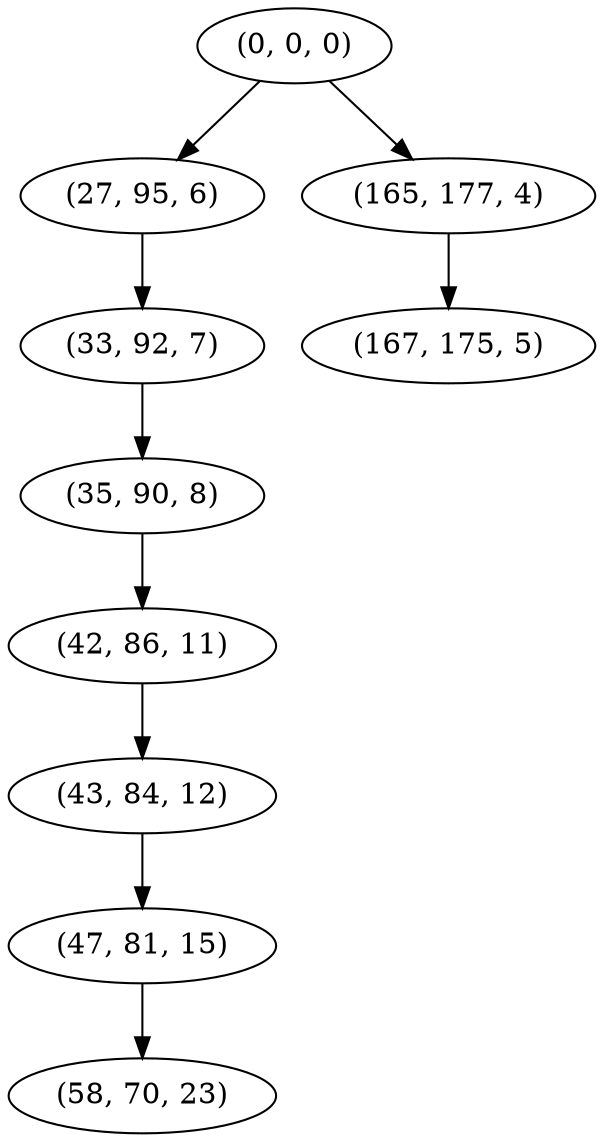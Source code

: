 digraph tree {
    "(0, 0, 0)";
    "(27, 95, 6)";
    "(33, 92, 7)";
    "(35, 90, 8)";
    "(42, 86, 11)";
    "(43, 84, 12)";
    "(47, 81, 15)";
    "(58, 70, 23)";
    "(165, 177, 4)";
    "(167, 175, 5)";
    "(0, 0, 0)" -> "(27, 95, 6)";
    "(0, 0, 0)" -> "(165, 177, 4)";
    "(27, 95, 6)" -> "(33, 92, 7)";
    "(33, 92, 7)" -> "(35, 90, 8)";
    "(35, 90, 8)" -> "(42, 86, 11)";
    "(42, 86, 11)" -> "(43, 84, 12)";
    "(43, 84, 12)" -> "(47, 81, 15)";
    "(47, 81, 15)" -> "(58, 70, 23)";
    "(165, 177, 4)" -> "(167, 175, 5)";
}
